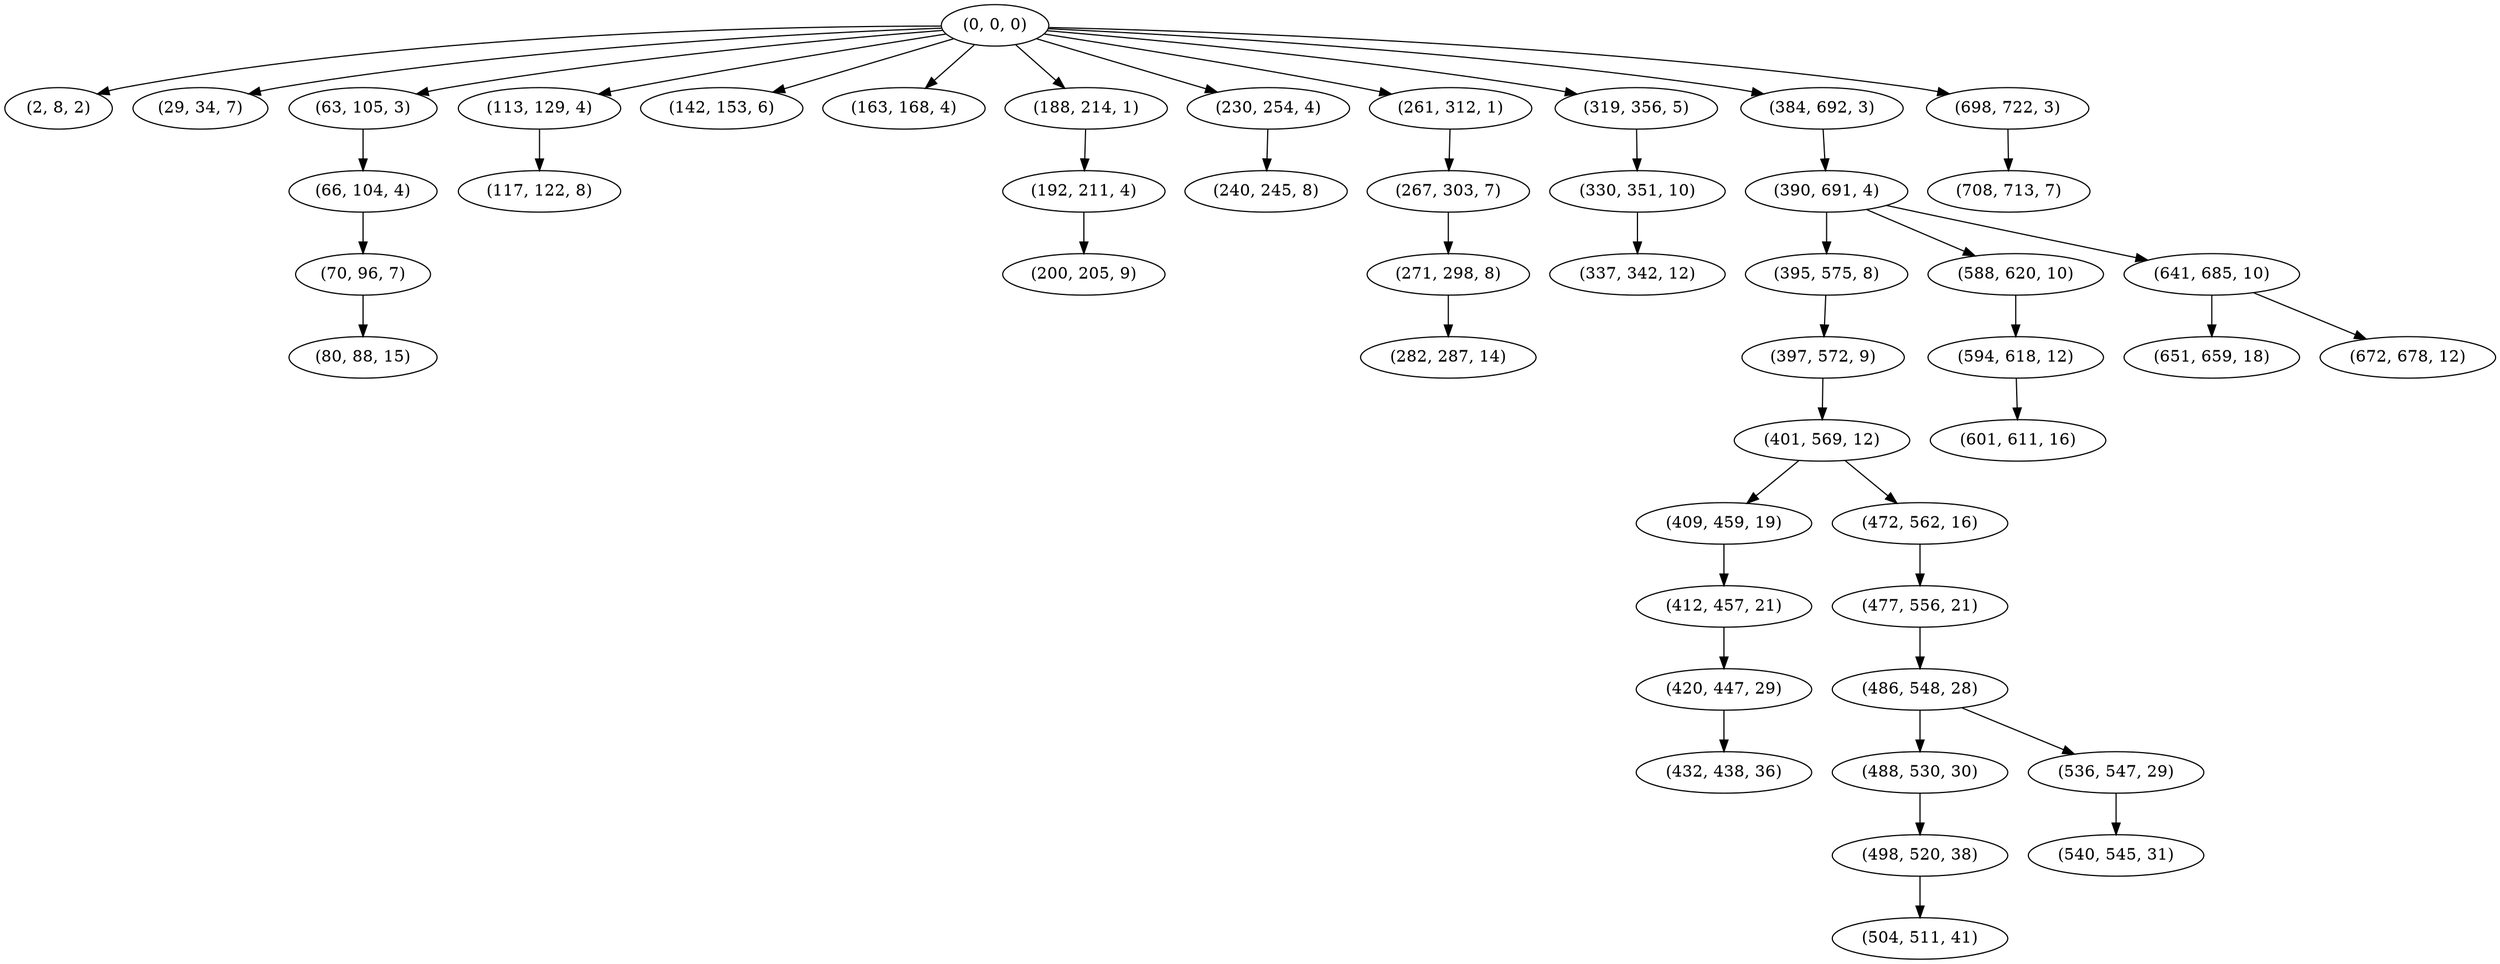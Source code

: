 digraph tree {
    "(0, 0, 0)";
    "(2, 8, 2)";
    "(29, 34, 7)";
    "(63, 105, 3)";
    "(66, 104, 4)";
    "(70, 96, 7)";
    "(80, 88, 15)";
    "(113, 129, 4)";
    "(117, 122, 8)";
    "(142, 153, 6)";
    "(163, 168, 4)";
    "(188, 214, 1)";
    "(192, 211, 4)";
    "(200, 205, 9)";
    "(230, 254, 4)";
    "(240, 245, 8)";
    "(261, 312, 1)";
    "(267, 303, 7)";
    "(271, 298, 8)";
    "(282, 287, 14)";
    "(319, 356, 5)";
    "(330, 351, 10)";
    "(337, 342, 12)";
    "(384, 692, 3)";
    "(390, 691, 4)";
    "(395, 575, 8)";
    "(397, 572, 9)";
    "(401, 569, 12)";
    "(409, 459, 19)";
    "(412, 457, 21)";
    "(420, 447, 29)";
    "(432, 438, 36)";
    "(472, 562, 16)";
    "(477, 556, 21)";
    "(486, 548, 28)";
    "(488, 530, 30)";
    "(498, 520, 38)";
    "(504, 511, 41)";
    "(536, 547, 29)";
    "(540, 545, 31)";
    "(588, 620, 10)";
    "(594, 618, 12)";
    "(601, 611, 16)";
    "(641, 685, 10)";
    "(651, 659, 18)";
    "(672, 678, 12)";
    "(698, 722, 3)";
    "(708, 713, 7)";
    "(0, 0, 0)" -> "(2, 8, 2)";
    "(0, 0, 0)" -> "(29, 34, 7)";
    "(0, 0, 0)" -> "(63, 105, 3)";
    "(0, 0, 0)" -> "(113, 129, 4)";
    "(0, 0, 0)" -> "(142, 153, 6)";
    "(0, 0, 0)" -> "(163, 168, 4)";
    "(0, 0, 0)" -> "(188, 214, 1)";
    "(0, 0, 0)" -> "(230, 254, 4)";
    "(0, 0, 0)" -> "(261, 312, 1)";
    "(0, 0, 0)" -> "(319, 356, 5)";
    "(0, 0, 0)" -> "(384, 692, 3)";
    "(0, 0, 0)" -> "(698, 722, 3)";
    "(63, 105, 3)" -> "(66, 104, 4)";
    "(66, 104, 4)" -> "(70, 96, 7)";
    "(70, 96, 7)" -> "(80, 88, 15)";
    "(113, 129, 4)" -> "(117, 122, 8)";
    "(188, 214, 1)" -> "(192, 211, 4)";
    "(192, 211, 4)" -> "(200, 205, 9)";
    "(230, 254, 4)" -> "(240, 245, 8)";
    "(261, 312, 1)" -> "(267, 303, 7)";
    "(267, 303, 7)" -> "(271, 298, 8)";
    "(271, 298, 8)" -> "(282, 287, 14)";
    "(319, 356, 5)" -> "(330, 351, 10)";
    "(330, 351, 10)" -> "(337, 342, 12)";
    "(384, 692, 3)" -> "(390, 691, 4)";
    "(390, 691, 4)" -> "(395, 575, 8)";
    "(390, 691, 4)" -> "(588, 620, 10)";
    "(390, 691, 4)" -> "(641, 685, 10)";
    "(395, 575, 8)" -> "(397, 572, 9)";
    "(397, 572, 9)" -> "(401, 569, 12)";
    "(401, 569, 12)" -> "(409, 459, 19)";
    "(401, 569, 12)" -> "(472, 562, 16)";
    "(409, 459, 19)" -> "(412, 457, 21)";
    "(412, 457, 21)" -> "(420, 447, 29)";
    "(420, 447, 29)" -> "(432, 438, 36)";
    "(472, 562, 16)" -> "(477, 556, 21)";
    "(477, 556, 21)" -> "(486, 548, 28)";
    "(486, 548, 28)" -> "(488, 530, 30)";
    "(486, 548, 28)" -> "(536, 547, 29)";
    "(488, 530, 30)" -> "(498, 520, 38)";
    "(498, 520, 38)" -> "(504, 511, 41)";
    "(536, 547, 29)" -> "(540, 545, 31)";
    "(588, 620, 10)" -> "(594, 618, 12)";
    "(594, 618, 12)" -> "(601, 611, 16)";
    "(641, 685, 10)" -> "(651, 659, 18)";
    "(641, 685, 10)" -> "(672, 678, 12)";
    "(698, 722, 3)" -> "(708, 713, 7)";
}
